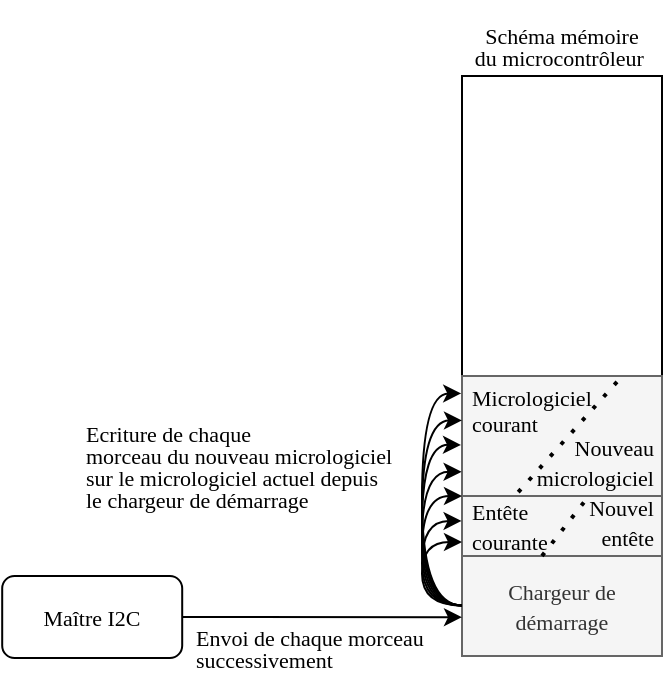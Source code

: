 <mxfile version="21.6.1" type="device">
  <diagram name="Page-1" id="1YRHAizjSWOm0qdDqU5r">
    <mxGraphModel dx="784" dy="379" grid="1" gridSize="10" guides="1" tooltips="1" connect="1" arrows="1" fold="1" page="1" pageScale="1" pageWidth="827" pageHeight="1169" math="0" shadow="0">
      <root>
        <mxCell id="0" />
        <mxCell id="1" parent="0" />
        <mxCell id="IRHucIBJhyLnKCHNsG0P-1" value="&lt;font face=&quot;computer modern&quot; style=&quot;font-size: 11px;&quot; data-font-src=&quot;https://fonts.googleapis.com/css?family=computer+modern&quot;&gt;Maître I2C&lt;/font&gt;" style="rounded=1;whiteSpace=wrap;html=1;" parent="1" vertex="1">
          <mxGeometry x="230.1" y="350" width="90" height="41" as="geometry" />
        </mxCell>
        <mxCell id="IRHucIBJhyLnKCHNsG0P-4" value="" style="rounded=0;whiteSpace=wrap;html=1;" parent="1" vertex="1">
          <mxGeometry x="460" y="100" width="100" height="290" as="geometry" />
        </mxCell>
        <mxCell id="IRHucIBJhyLnKCHNsG0P-5" value="&lt;font face=&quot;computer modern&quot; style=&quot;font-size: 11px;&quot; data-font-src=&quot;https://fonts.googleapis.com/css?family=computer+modern&quot;&gt;Chargeur de&lt;br&gt;démarrage&lt;br&gt;&lt;/font&gt;" style="rounded=0;whiteSpace=wrap;html=1;fillColor=#f5f5f5;fontColor=#333333;strokeColor=#666666;" parent="1" vertex="1">
          <mxGeometry x="460" y="340" width="100" height="50" as="geometry" />
        </mxCell>
        <mxCell id="IRHucIBJhyLnKCHNsG0P-6" value="" style="rounded=0;whiteSpace=wrap;html=1;fillColor=#f5f5f5;fontColor=#333333;strokeColor=#666666;" parent="1" vertex="1">
          <mxGeometry x="460" y="310" width="100" height="30" as="geometry" />
        </mxCell>
        <mxCell id="IRHucIBJhyLnKCHNsG0P-7" value="" style="rounded=0;whiteSpace=wrap;html=1;fillColor=#f5f5f5;fontColor=#333333;strokeColor=#666666;" parent="1" vertex="1">
          <mxGeometry x="460" y="250" width="100" height="60" as="geometry" />
        </mxCell>
        <mxCell id="IRHucIBJhyLnKCHNsG0P-10" value="" style="endArrow=classic;html=1;rounded=0;exitX=1;exitY=0.5;exitDx=0;exitDy=0;entryX=-0.001;entryY=0.66;entryDx=0;entryDy=0;entryPerimeter=0;" parent="1" source="IRHucIBJhyLnKCHNsG0P-1" edge="1">
          <mxGeometry width="50" height="50" relative="1" as="geometry">
            <mxPoint x="370.1" y="351" as="sourcePoint" />
            <mxPoint x="460.0" y="370.6" as="targetPoint" />
          </mxGeometry>
        </mxCell>
        <mxCell id="IRHucIBJhyLnKCHNsG0P-18" value="&lt;pre style=&quot;border-color: var(--border-color); line-height: 11px; font-size: 11px;&quot;&gt;&lt;font data-font-src=&quot;https://fonts.googleapis.com/css?family=computer+modern&quot; face=&quot;computer modern&quot;&gt;&lt;font style=&quot;border-color: var(--border-color);&quot; data-font-src=&quot;https://fonts.googleapis.com/css?family=asap&quot;&gt;Ecriture de chaque&lt;br&gt;morceau du nouveau &lt;span style=&quot;white-space: normal;&quot;&gt;micrologiciel sur le micrologiciel actuel depuis le chargeur de démarrage&lt;/span&gt;&lt;/font&gt;&lt;/font&gt;&lt;/pre&gt;" style="text;html=1;strokeColor=none;fillColor=none;align=left;verticalAlign=middle;whiteSpace=wrap;rounded=0;" parent="1" vertex="1">
          <mxGeometry x="270" y="270" width="120" height="50" as="geometry" />
        </mxCell>
        <mxCell id="IRHucIBJhyLnKCHNsG0P-19" value="&lt;pre style=&quot;border-color: var(--border-color); line-height: 11px;&quot;&gt;&lt;font style=&quot;&quot; face=&quot;computer modern&quot;&gt;&lt;span style=&quot;font-size: 11px;&quot;&gt;Schéma mémoire&lt;br/&gt;du microcontrôleur &lt;/span&gt;&lt;/font&gt;&lt;/pre&gt;" style="text;html=1;strokeColor=none;fillColor=none;align=center;verticalAlign=middle;whiteSpace=wrap;rounded=0;" parent="1" vertex="1">
          <mxGeometry x="460" y="70" width="100" height="30" as="geometry" />
        </mxCell>
        <mxCell id="dITgritqWHBolw29e6AS-3" value="" style="endArrow=classic;html=1;rounded=0;entryX=-0.005;entryY=0.574;entryDx=0;entryDy=0;exitX=0;exitY=0.5;exitDx=0;exitDy=0;edgeStyle=orthogonalEdgeStyle;curved=1;entryPerimeter=0;" edge="1" parent="1" target="IRHucIBJhyLnKCHNsG0P-7">
          <mxGeometry width="50" height="50" relative="1" as="geometry">
            <mxPoint x="460" y="364.72" as="sourcePoint" />
            <mxPoint x="460" y="287.22" as="targetPoint" />
            <Array as="points">
              <mxPoint x="440" y="365" />
              <mxPoint x="440" y="284" />
            </Array>
          </mxGeometry>
        </mxCell>
        <mxCell id="dITgritqWHBolw29e6AS-6" value="" style="endArrow=classic;html=1;rounded=0;entryX=0;entryY=0.25;entryDx=0;entryDy=0;exitX=0;exitY=0.5;exitDx=0;exitDy=0;edgeStyle=orthogonalEdgeStyle;curved=1;" edge="1" parent="1">
          <mxGeometry width="50" height="50" relative="1" as="geometry">
            <mxPoint x="460" y="364.72" as="sourcePoint" />
            <mxPoint x="460" y="272.22" as="targetPoint" />
            <Array as="points">
              <mxPoint x="440" y="364.72" />
              <mxPoint x="440" y="272.72" />
            </Array>
          </mxGeometry>
        </mxCell>
        <mxCell id="dITgritqWHBolw29e6AS-7" value="" style="endArrow=classic;html=1;rounded=0;entryX=-0.004;entryY=0.896;entryDx=0;entryDy=0;exitX=0;exitY=0.5;exitDx=0;exitDy=0;edgeStyle=orthogonalEdgeStyle;curved=1;entryPerimeter=0;" edge="1" parent="1">
          <mxGeometry width="50" height="50" relative="1" as="geometry">
            <mxPoint x="460" y="364.72" as="sourcePoint" />
            <mxPoint x="459.6" y="258.48" as="targetPoint" />
            <Array as="points">
              <mxPoint x="440" y="364.72" />
              <mxPoint x="440" y="258.72" />
              <mxPoint x="460" y="258.72" />
            </Array>
          </mxGeometry>
        </mxCell>
        <mxCell id="dITgritqWHBolw29e6AS-8" value="" style="endArrow=classic;html=1;rounded=0;entryX=0;entryY=0.75;entryDx=0;entryDy=0;exitX=0;exitY=0.5;exitDx=0;exitDy=0;edgeStyle=orthogonalEdgeStyle;curved=1;" edge="1" parent="1" target="IRHucIBJhyLnKCHNsG0P-6">
          <mxGeometry width="50" height="50" relative="1" as="geometry">
            <mxPoint x="460" y="364.72" as="sourcePoint" />
            <mxPoint x="459.9" y="246.48" as="targetPoint" />
            <Array as="points">
              <mxPoint x="440" y="365" />
              <mxPoint x="440" y="333" />
              <mxPoint x="460" y="333" />
            </Array>
          </mxGeometry>
        </mxCell>
        <mxCell id="dITgritqWHBolw29e6AS-9" value="" style="endArrow=classic;html=1;rounded=0;edgeStyle=orthogonalEdgeStyle;curved=1;entryX=-0.002;entryY=0.416;entryDx=0;entryDy=0;entryPerimeter=0;" edge="1" parent="1" target="IRHucIBJhyLnKCHNsG0P-6">
          <mxGeometry width="50" height="50" relative="1" as="geometry">
            <mxPoint x="460" y="364.72" as="sourcePoint" />
            <mxPoint x="460" y="320" as="targetPoint" />
            <Array as="points">
              <mxPoint x="440" y="365" />
              <mxPoint x="440" y="322" />
            </Array>
          </mxGeometry>
        </mxCell>
        <mxCell id="dITgritqWHBolw29e6AS-10" value="" style="endArrow=classic;html=1;rounded=0;edgeStyle=orthogonalEdgeStyle;curved=1;entryX=0;entryY=1;entryDx=0;entryDy=0;" edge="1" parent="1" target="IRHucIBJhyLnKCHNsG0P-7">
          <mxGeometry width="50" height="50" relative="1" as="geometry">
            <mxPoint x="460" y="364.72" as="sourcePoint" />
            <mxPoint x="459.6" y="222.06" as="targetPoint" />
            <Array as="points">
              <mxPoint x="440" y="365" />
              <mxPoint x="440" y="310" />
            </Array>
          </mxGeometry>
        </mxCell>
        <mxCell id="dITgritqWHBolw29e6AS-11" value="" style="endArrow=classic;html=1;rounded=0;edgeStyle=orthogonalEdgeStyle;curved=1;exitX=0;exitY=0.5;exitDx=0;exitDy=0;entryX=-0.002;entryY=0.798;entryDx=0;entryDy=0;entryPerimeter=0;" edge="1" parent="1" target="IRHucIBJhyLnKCHNsG0P-7">
          <mxGeometry width="50" height="50" relative="1" as="geometry">
            <mxPoint x="460" y="364.72" as="sourcePoint" />
            <mxPoint x="460" y="300" as="targetPoint" />
            <Array as="points">
              <mxPoint x="440" y="365" />
              <mxPoint x="440" y="298" />
            </Array>
          </mxGeometry>
        </mxCell>
        <mxCell id="dITgritqWHBolw29e6AS-13" value="&lt;pre style=&quot;border-color: var(--border-color); line-height: 11px; font-size: 11px;&quot;&gt;&lt;font face=&quot;computer modern&quot;&gt;Envoi de chaque morceau&lt;br&gt;successivement&lt;/font&gt;&lt;/pre&gt;" style="text;html=1;strokeColor=none;fillColor=none;align=left;verticalAlign=middle;whiteSpace=wrap;rounded=0;" vertex="1" parent="1">
          <mxGeometry x="325.1" y="361" width="120" height="50" as="geometry" />
        </mxCell>
        <mxCell id="dITgritqWHBolw29e6AS-15" value="&lt;font style=&quot;font-size: 11px;&quot; data-font-src=&quot;https://fonts.googleapis.com/css?family=computer+modern&quot; face=&quot;computer modern&quot;&gt;Nouveau micrologiciel&lt;/font&gt;" style="text;html=1;strokeColor=none;fillColor=none;align=right;verticalAlign=middle;whiteSpace=wrap;rounded=0;" vertex="1" parent="1">
          <mxGeometry x="498" y="278" width="60" height="30" as="geometry" />
        </mxCell>
        <mxCell id="dITgritqWHBolw29e6AS-16" value="" style="endArrow=none;dashed=1;html=1;dashPattern=1 3;strokeWidth=2;rounded=0;entryX=0.792;entryY=0.017;entryDx=0;entryDy=0;exitX=0.679;exitY=-0.064;exitDx=0;exitDy=0;exitPerimeter=0;entryPerimeter=0;" edge="1" parent="1" source="dITgritqWHBolw29e6AS-18" target="IRHucIBJhyLnKCHNsG0P-7">
          <mxGeometry width="50" height="50" relative="1" as="geometry">
            <mxPoint x="460" y="310" as="sourcePoint" />
            <mxPoint x="510" y="260" as="targetPoint" />
          </mxGeometry>
        </mxCell>
        <mxCell id="dITgritqWHBolw29e6AS-17" value="&lt;font style=&quot;font-size: 11px;&quot; data-font-src=&quot;https://fonts.googleapis.com/css?family=computer+modern&quot; face=&quot;computer modern&quot;&gt;Micrologiciel&lt;br&gt;&lt;div style=&quot;&quot;&gt;&lt;span style=&quot;background-color: initial;&quot;&gt;courant&lt;/span&gt;&lt;/div&gt;&lt;/font&gt;" style="text;html=1;strokeColor=none;fillColor=none;align=left;verticalAlign=middle;whiteSpace=wrap;rounded=0;" vertex="1" parent="1">
          <mxGeometry x="463" y="252" width="60" height="30" as="geometry" />
        </mxCell>
        <mxCell id="dITgritqWHBolw29e6AS-18" value="&lt;font face=&quot;computer modern&quot;&gt;&lt;span style=&quot;font-size: 11px;&quot;&gt;Entête courante&lt;/span&gt;&lt;/font&gt;" style="text;html=1;strokeColor=none;fillColor=none;align=left;verticalAlign=middle;whiteSpace=wrap;rounded=0;" vertex="1" parent="1">
          <mxGeometry x="463" y="310" width="37" height="30" as="geometry" />
        </mxCell>
        <mxCell id="dITgritqWHBolw29e6AS-19" value="&lt;font face=&quot;computer modern&quot;&gt;&lt;span style=&quot;font-size: 11px;&quot;&gt;Nouvel entête&lt;/span&gt;&lt;/font&gt;" style="text;html=1;strokeColor=none;fillColor=none;align=right;verticalAlign=middle;whiteSpace=wrap;rounded=0;" vertex="1" parent="1">
          <mxGeometry x="520" y="308" width="38" height="30" as="geometry" />
        </mxCell>
        <mxCell id="dITgritqWHBolw29e6AS-20" value="" style="endArrow=none;dashed=1;html=1;dashPattern=1 3;strokeWidth=2;rounded=0;entryX=0.415;entryY=1.089;entryDx=0;entryDy=0;entryPerimeter=0;exitX=1;exitY=1;exitDx=0;exitDy=0;" edge="1" parent="1" source="dITgritqWHBolw29e6AS-18" target="dITgritqWHBolw29e6AS-15">
          <mxGeometry width="50" height="50" relative="1" as="geometry">
            <mxPoint x="503" y="340" as="sourcePoint" />
            <mxPoint x="603" y="280" as="targetPoint" />
          </mxGeometry>
        </mxCell>
      </root>
    </mxGraphModel>
  </diagram>
</mxfile>
